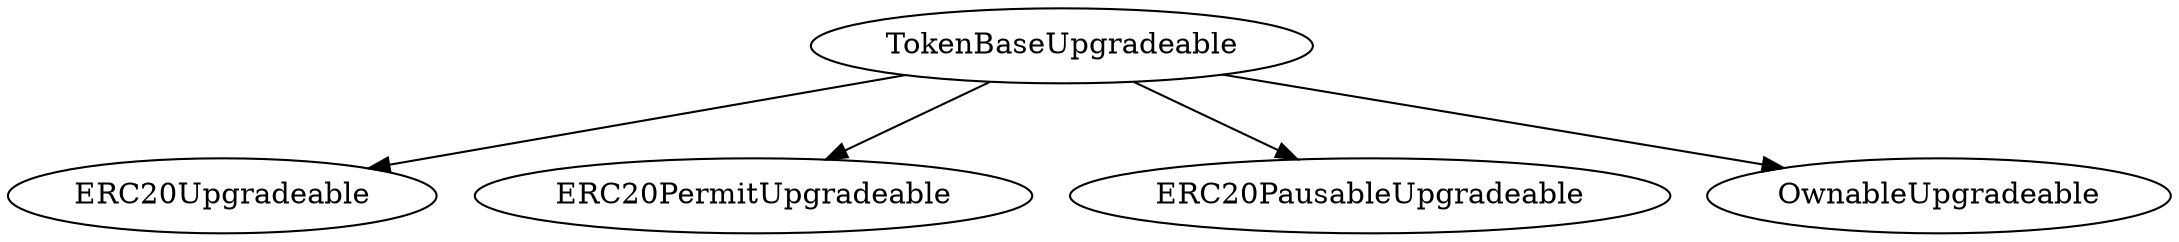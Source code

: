 digraph G {
  graph [ ratio = "auto", page = "40" ];
  "TokenBaseUpgradeable";
  "ERC20Upgradeable";
  "ERC20PermitUpgradeable";
  "ERC20PausableUpgradeable";
  "OwnableUpgradeable";
  "TokenBaseUpgradeable" -> "ERC20Upgradeable";
  "TokenBaseUpgradeable" -> "ERC20PermitUpgradeable";
  "TokenBaseUpgradeable" -> "ERC20PausableUpgradeable";
  "TokenBaseUpgradeable" -> "OwnableUpgradeable";
}
